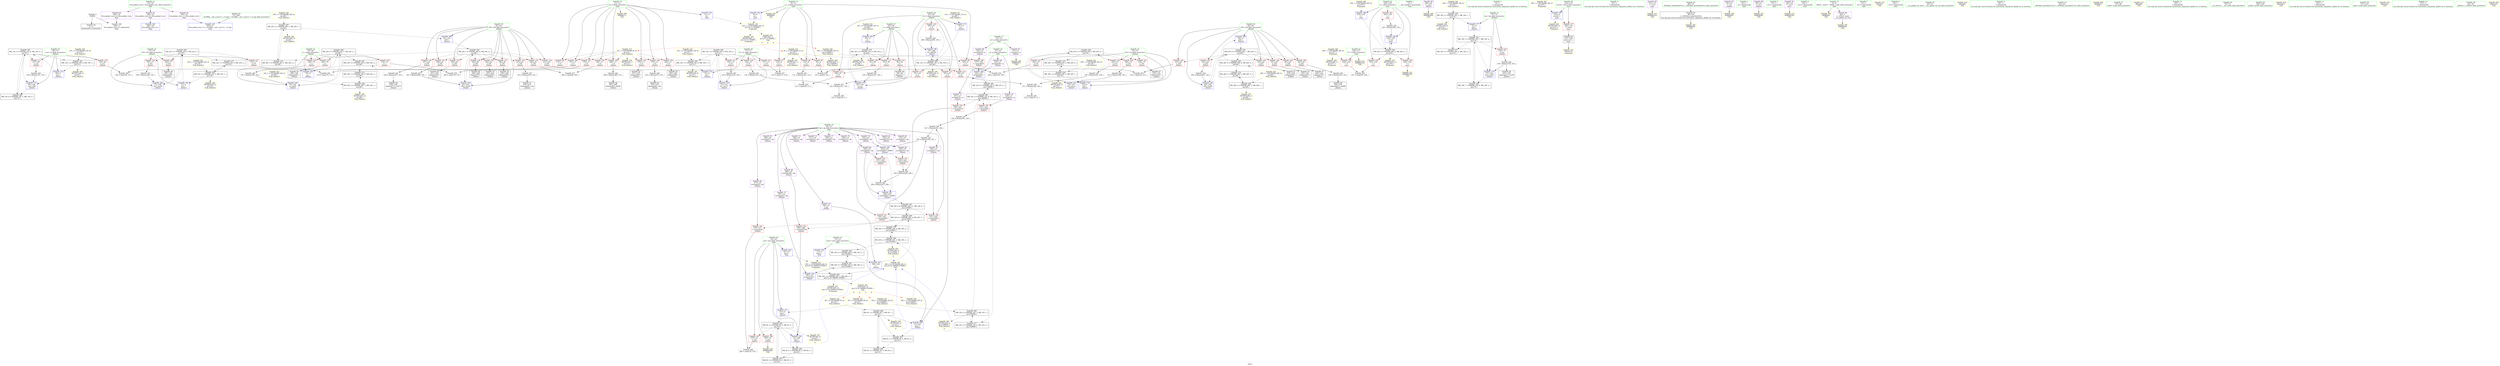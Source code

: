 digraph "SVFG" {
	label="SVFG";

	Node0x559b17c07df0 [shape=record,color=grey,label="{NodeID: 0\nNullPtr}"];
	Node0x559b17c07df0 -> Node0x559b17c29630[style=solid];
	Node0x559b17c07df0 -> Node0x559b17c31d40[style=solid];
	Node0x559b17c55ab0 [shape=record,color=yellow,style=double,label="{NodeID: 346\nRETMU(26V_2)\npts\{82 \}\nFun[_Z4doitv]}"];
	Node0x559b17c43a10 [shape=record,color=black,label="{NodeID: 263\nMR_32V_4 = PHI(MR_32V_6, MR_32V_2, )\npts\{180000 \}\n}"];
	Node0x559b17c43a10 -> Node0x559b17c30d80[style=dashed];
	Node0x559b17c43a10 -> Node0x559b17c30ff0[style=dashed];
	Node0x559b17c43a10 -> Node0x559b17c32730[style=dashed];
	Node0x559b17c43a10 -> Node0x559b17c48010[style=dashed];
	Node0x559b17c43a10 -> Node0x559b17c50b70[style=dashed];
	Node0x559b17c32730 [shape=record,color=blue,label="{NodeID: 180\n162\<--157\narrayidx28\<--\n_Z4doitv\n}"];
	Node0x559b17c32730 -> Node0x559b17c50b70[style=dashed];
	Node0x559b17c29aa0 [shape=record,color=red,label="{NodeID: 97\n118\<--8\n\<--n\n_Z4doitv\n}"];
	Node0x559b17c29aa0 -> Node0x559b17c2e950[style=solid];
	Node0x559b17c05570 [shape=record,color=green,label="{NodeID: 14\n8\<--10\nn\<--n_field_insensitive\nGlob }"];
	Node0x559b17c05570 -> Node0x559b17c2d0b0[style=solid];
	Node0x559b17c05570 -> Node0x559b17c299d0[style=solid];
	Node0x559b17c05570 -> Node0x559b17c29aa0[style=solid];
	Node0x559b17c05570 -> Node0x559b17c29b70[style=solid];
	Node0x559b17c05570 -> Node0x559b17c31740[style=solid];
	Node0x559b17c05570 -> Node0x559b17c2dc10[style=solid];
	Node0x559b17c48010 [shape=record,color=black,label="{NodeID: 277\nMR_32V_3 = PHI(MR_32V_4, MR_32V_2, )\npts\{180000 \}\n}"];
	Node0x559b17c48010 -> Node0x559b17c4f270[style=dashed];
	Node0x559b17c2d320 [shape=record,color=blue,label="{NodeID: 194\n22\<--289\nans\<--\n_Z4doitv\n}"];
	Node0x559b17c2d320 -> Node0x559b17c45310[style=dashed];
	Node0x559b17c2a600 [shape=record,color=red,label="{NodeID: 111\n101\<--65\n\<--i\n_Z4doitv\n}"];
	Node0x559b17c2a600 -> Node0x559b17c37450[style=solid];
	Node0x559b17c28870 [shape=record,color=green,label="{NodeID: 28\n67\<--68\nS\<--S_field_insensitive\n_Z4doitv\n}"];
	Node0x559b17c28870 -> Node0x559b17c2a6d0[style=solid];
	Node0x559b17c28870 -> Node0x559b17c2a7a0[style=solid];
	Node0x559b17c28870 -> Node0x559b17c2a870[style=solid];
	Node0x559b17c28870 -> Node0x559b17c2a940[style=solid];
	Node0x559b17c28870 -> Node0x559b17c2f1e0[style=solid];
	Node0x559b17c28870 -> Node0x559b17c320b0[style=solid];
	Node0x559b17c28870 -> Node0x559b17c2d4c0[style=solid];
	Node0x559b17c4ca70 [shape=record,color=black,label="{NodeID: 291\nMR_14V_2 = PHI(MR_14V_4, MR_14V_1, )\npts\{70 \}\n}"];
	Node0x559b17c4ca70 -> Node0x559b17c32180[style=dashed];
	Node0x559b17c4ca70 -> Node0x559b17c55570[style=dashed];
	Node0x559b17c2de80 [shape=record,color=yellow,style=double,label="{NodeID: 208\nAPARM(97)\nCS[]}"];
	Node0x559b17c2f930 [shape=record,color=red,label="{NodeID: 125\n154\<--75\n\<--i16\n_Z4doitv\n}"];
	Node0x559b17c2f930 -> Node0x559b17c29900[style=solid];
	Node0x559b17c29460 [shape=record,color=green,label="{NodeID: 42\n318\<--319\ni\<--i_field_insensitive\nmain\n}"];
	Node0x559b17c29460 -> Node0x559b17c314d0[style=solid];
	Node0x559b17c29460 -> Node0x559b17c315a0[style=solid];
	Node0x559b17c29460 -> Node0x559b17c31670[style=solid];
	Node0x559b17c29460 -> Node0x559b17c2d660[style=solid];
	Node0x559b17c29460 -> Node0x559b17c2d730[style=solid];
	Node0x559b17c51070 [shape=record,color=black,label="{NodeID: 305\nMR_14V_4 = PHI(MR_14V_6, MR_14V_3, )\npts\{70 \}\n}"];
	Node0x559b17c51070 -> Node0x559b17c2f2b0[style=dashed];
	Node0x559b17c51070 -> Node0x559b17c2f380[style=dashed];
	Node0x559b17c51070 -> Node0x559b17c32320[style=dashed];
	Node0x559b17c51070 -> Node0x559b17c4ac70[style=dashed];
	Node0x559b17c51070 -> Node0x559b17c4ca70[style=dashed];
	Node0x559b17c357d0 [shape=record,color=grey,label="{NodeID: 222\n267 = Binary(266, 103, )\n}"];
	Node0x559b17c357d0 -> Node0x559b17c2d250[style=solid];
	Node0x559b17c30490 [shape=record,color=red,label="{NodeID: 139\n245\<--81\n\<--i50\n_Z4doitv\n}"];
	Node0x559b17c30490 -> Node0x559b17c2b210[style=solid];
	Node0x559b17c2b070 [shape=record,color=black,label="{NodeID: 56\n239\<--238\nidxprom71\<--sub70\n_Z4doitv\n}"];
	Node0x559b17c52ff0 [shape=record,color=yellow,style=double,label="{NodeID: 319\n16V_1 = ENCHI(MR_16V_0)\npts\{72 \}\nFun[_Z4doitv]}"];
	Node0x559b17c52ff0 -> Node0x559b17c4cf70[style=dashed];
	Node0x559b17c36cd0 [shape=record,color=grey,label="{NodeID: 236\n258 = Binary(257, 249, )\n}"];
	Node0x559b17c36cd0 -> Node0x559b17c33020[style=solid];
	Node0x559b17c30ff0 [shape=record,color=red,label="{NodeID: 153\n248\<--247\n\<--arrayidx76\n_Z4doitv\n}"];
	Node0x559b17c30ff0 -> Node0x559b17c36250[style=solid];
	Node0x559b17c2bbd0 [shape=record,color=purple,label="{NodeID: 70\n224\<--17\narrayidx63\<--q\n_Z4doitv\n}"];
	Node0x559b17c2bbd0 -> Node0x559b17c30d80[style=solid];
	Node0x559b17c48b90 [shape=record,color=yellow,style=double,label="{NodeID: 333\nRETMU(44V_2)\npts\{14 24 180000 210000 \}\nFun[main]}"];
	Node0x559b17c2e7d0 [shape=record,color=grey,label="{NodeID: 250\n327 = cmp(325, 326, )\n}"];
	Node0x559b17c31c40 [shape=record,color=blue,label="{NodeID: 167\n345\<--37\nllvm.global_ctors_1\<--_GLOBAL__sub_I_xyz111_1_0.cpp\nGlob }"];
	Node0x559b17c2c730 [shape=record,color=purple,label="{NodeID: 84\n277\<--19\narrayidx93\<--dp\n_Z4doitv\n}"];
	Node0x559b17c2c730 -> Node0x559b17c31190[style=solid];
	Node0x559b17c077e0 [shape=record,color=green,label="{NodeID: 1\n7\<--1\n__dso_handle\<--dummyObj\nGlob }"];
	Node0x559b17c55b90 [shape=record,color=yellow,style=double,label="{NodeID: 347\nRETMU(28V_2)\npts\{84 \}\nFun[_Z4doitv]}"];
	Node0x559b17c43f10 [shape=record,color=black,label="{NodeID: 264\nMR_26V_5 = PHI(MR_26V_6, MR_26V_4, )\npts\{82 \}\n}"];
	Node0x559b17c43f10 -> Node0x559b17c2ffb0[style=dashed];
	Node0x559b17c43f10 -> Node0x559b17c30080[style=dashed];
	Node0x559b17c43f10 -> Node0x559b17c30150[style=dashed];
	Node0x559b17c43f10 -> Node0x559b17c30220[style=dashed];
	Node0x559b17c43f10 -> Node0x559b17c302f0[style=dashed];
	Node0x559b17c43f10 -> Node0x559b17c303c0[style=dashed];
	Node0x559b17c43f10 -> Node0x559b17c30490[style=dashed];
	Node0x559b17c43f10 -> Node0x559b17c30560[style=dashed];
	Node0x559b17c43f10 -> Node0x559b17c30630[style=dashed];
	Node0x559b17c43f10 -> Node0x559b17c2d250[style=dashed];
	Node0x559b17c43f10 -> Node0x559b17c47610[style=dashed];
	Node0x559b17c32800 [shape=record,color=blue,label="{NodeID: 181\n75\<--167\ni16\<--inc31\n_Z4doitv\n}"];
	Node0x559b17c32800 -> Node0x559b17c43510[style=dashed];
	Node0x559b17c29b70 [shape=record,color=red,label="{NodeID: 98\n145\<--8\n\<--n\n_Z4doitv\n}"];
	Node0x559b17c29b70 -> Node0x559b17c2edd0[style=solid];
	Node0x559b17c05640 [shape=record,color=green,label="{NodeID: 15\n11\<--12\nk\<--k_field_insensitive\nGlob }"];
	Node0x559b17c05640 -> Node0x559b17c29c40[style=solid];
	Node0x559b17c05640 -> Node0x559b17c29d10[style=solid];
	Node0x559b17c05640 -> Node0x559b17c29de0[style=solid];
	Node0x559b17c05640 -> Node0x559b17c29eb0[style=solid];
	Node0x559b17c05640 -> Node0x559b17c29f80[style=solid];
	Node0x559b17c05640 -> Node0x559b17c2a050[style=solid];
	Node0x559b17c05640 -> Node0x559b17c2a120[style=solid];
	Node0x559b17c05640 -> Node0x559b17c2a1f0[style=solid];
	Node0x559b17c05640 -> Node0x559b17c31840[style=solid];
	Node0x559b17c05640 -> Node0x559b17c2dce0[style=solid];
	Node0x559b17c48d20 [shape=record,color=black,label="{NodeID: 278\nMR_34V_3 = PHI(MR_34V_8, MR_34V_2, )\npts\{210000 \}\n}"];
	Node0x559b17c48d20 -> Node0x559b17c4f770[style=dashed];
	Node0x559b17c2d3f0 [shape=record,color=blue,label="{NodeID: 195\n13\<--291\nansx\<--\n_Z4doitv\n}"];
	Node0x559b17c2d3f0 -> Node0x559b17c44e10[style=dashed];
	Node0x559b17c2a6d0 [shape=record,color=red,label="{NodeID: 112\n109\<--67\n\<--S\n_Z4doitv\n}"];
	Node0x559b17c2a6d0 -> Node0x559b17c2ead0[style=solid];
	Node0x559b17c28940 [shape=record,color=green,label="{NodeID: 29\n69\<--70\ncnt\<--cnt_field_insensitive\n_Z4doitv\n}"];
	Node0x559b17c28940 -> Node0x559b17c2f2b0[style=solid];
	Node0x559b17c28940 -> Node0x559b17c2f380[style=solid];
	Node0x559b17c28940 -> Node0x559b17c32180[style=solid];
	Node0x559b17c28940 -> Node0x559b17c32320[style=solid];
	Node0x559b17c4cf70 [shape=record,color=black,label="{NodeID: 292\nMR_16V_2 = PHI(MR_16V_4, MR_16V_1, )\npts\{72 \}\n}"];
	Node0x559b17c4cf70 -> Node0x559b17c32250[style=dashed];
	Node0x559b17c4cf70 -> Node0x559b17c55650[style=dashed];
	Node0x559b17c2df50 [shape=record,color=yellow,style=double,label="{NodeID: 209\nAPARM(300)\nCS[]}"];
	Node0x559b17c2fa00 [shape=record,color=red,label="{NodeID: 126\n166\<--75\n\<--i16\n_Z4doitv\n}"];
	Node0x559b17c2fa00 -> Node0x559b17c372d0[style=solid];
	Node0x559b17c29530 [shape=record,color=green,label="{NodeID: 43\n37\<--340\n_GLOBAL__sub_I_xyz111_1_0.cpp\<--_GLOBAL__sub_I_xyz111_1_0.cpp_field_insensitive\n}"];
	Node0x559b17c29530 -> Node0x559b17c31c40[style=solid];
	Node0x559b17c51570 [shape=record,color=black,label="{NodeID: 306\nMR_16V_4 = PHI(MR_16V_5, MR_16V_3, )\npts\{72 \}\n}"];
	Node0x559b17c51570 -> Node0x559b17c2f450[style=dashed];
	Node0x559b17c51570 -> Node0x559b17c2f520[style=dashed];
	Node0x559b17c51570 -> Node0x559b17c2f5f0[style=dashed];
	Node0x559b17c51570 -> Node0x559b17c323f0[style=dashed];
	Node0x559b17c51570 -> Node0x559b17c4cf70[style=dashed];
	Node0x559b17c35950 [shape=record,color=grey,label="{NodeID: 223\n235 = Binary(234, 227, )\n}"];
	Node0x559b17c35950 -> Node0x559b17c32f50[style=solid];
	Node0x559b17c30560 [shape=record,color=red,label="{NodeID: 140\n250\<--81\n\<--i50\n_Z4doitv\n}"];
	Node0x559b17c30560 -> Node0x559b17c2b2e0[style=solid];
	Node0x559b17c2b140 [shape=record,color=black,label="{NodeID: 57\n242\<--241\nidxprom73\<--\n_Z4doitv\n}"];
	Node0x559b17c530d0 [shape=record,color=yellow,style=double,label="{NodeID: 320\n18V_1 = ENCHI(MR_18V_0)\npts\{74 \}\nFun[_Z4doitv]}"];
	Node0x559b17c530d0 -> Node0x559b17c4d470[style=dashed];
	Node0x559b17c36e50 [shape=record,color=grey,label="{NodeID: 237\n226 = Binary(201, 225, )\n}"];
	Node0x559b17c36e50 -> Node0x559b17c36fd0[style=solid];
	Node0x559b17c310c0 [shape=record,color=red,label="{NodeID: 154\n257\<--256\n\<--arrayidx82\n_Z4doitv\n}"];
	Node0x559b17c310c0 -> Node0x559b17c36cd0[style=solid];
	Node0x559b17c2bca0 [shape=record,color=purple,label="{NodeID: 71\n247\<--17\narrayidx76\<--q\n_Z4doitv\n}"];
	Node0x559b17c2bca0 -> Node0x559b17c30ff0[style=solid];
	Node0x559b17c55030 [shape=record,color=yellow,style=double,label="{NodeID: 334\nRETMU(2V_1)\npts\{10 \}\nFun[_Z4doitv]}"];
	Node0x559b17c2e950 [shape=record,color=grey,label="{NodeID: 251\n119 = cmp(117, 118, )\n}"];
	Node0x559b17c31d40 [shape=record,color=blue, style = dotted,label="{NodeID: 168\n346\<--3\nllvm.global_ctors_2\<--dummyVal\nGlob }"];
	Node0x559b17c2c800 [shape=record,color=purple,label="{NodeID: 85\n284\<--19\narrayidx97\<--dp\n_Z4doitv\n}"];
	Node0x559b17c05e00 [shape=record,color=green,label="{NodeID: 2\n9\<--1\n\<--dummyObj\nCan only get source location for instruction, argument, global var or function.}"];
	Node0x559b17c55c70 [shape=record,color=yellow,style=double,label="{NodeID: 348\nRETMU(30V_1)\npts\{160000 \}\nFun[_Z4doitv]}"];
	Node0x559b17c44410 [shape=record,color=black,label="{NodeID: 265\nMR_28V_4 = PHI(MR_28V_6, MR_28V_2, )\npts\{84 \}\n}"];
	Node0x559b17c44410 -> Node0x559b17c32e80[style=dashed];
	Node0x559b17c44410 -> Node0x559b17c47b10[style=dashed];
	Node0x559b17c328d0 [shape=record,color=blue,label="{NodeID: 182\n77\<--9\ni33\<--\n_Z4doitv\n}"];
	Node0x559b17c328d0 -> Node0x559b17c49310[style=dashed];
	Node0x559b17c29c40 [shape=record,color=red,label="{NodeID: 99\n137\<--11\n\<--k\n_Z4doitv\n}"];
	Node0x559b17c29c40 -> Node0x559b17c3a0e0[style=solid];
	Node0x559b17c05710 [shape=record,color=green,label="{NodeID: 16\n13\<--14\nansx\<--ansx_field_insensitive\nGlob }"];
	Node0x559b17c05710 -> Node0x559b17c31940[style=solid];
	Node0x559b17c05710 -> Node0x559b17c2d3f0[style=solid];
	Node0x559b17c48e10 [shape=record,color=black,label="{NodeID: 279\nMR_10V_3 = PHI(MR_10V_4, MR_10V_2, )\npts\{66 \}\n}"];
	Node0x559b17c48e10 -> Node0x559b17c2a460[style=dashed];
	Node0x559b17c48e10 -> Node0x559b17c2a530[style=dashed];
	Node0x559b17c48e10 -> Node0x559b17c2a600[style=dashed];
	Node0x559b17c48e10 -> Node0x559b17c31f10[style=dashed];
	Node0x559b17c48e10 -> Node0x559b17c553b0[style=dashed];
	Node0x559b17c2d4c0 [shape=record,color=blue,label="{NodeID: 196\n67\<--296\nS\<--add103\n_Z4doitv\n}"];
	Node0x559b17c2d4c0 -> Node0x559b17c4c570[style=dashed];
	Node0x559b17c2a7a0 [shape=record,color=red,label="{NodeID: 113\n121\<--67\n\<--S\n_Z4doitv\n}"];
	Node0x559b17c2a7a0 -> Node0x559b17c35f50[style=solid];
	Node0x559b17c28a10 [shape=record,color=green,label="{NodeID: 30\n71\<--72\ni5\<--i5_field_insensitive\n_Z4doitv\n}"];
	Node0x559b17c28a10 -> Node0x559b17c2f450[style=solid];
	Node0x559b17c28a10 -> Node0x559b17c2f520[style=solid];
	Node0x559b17c28a10 -> Node0x559b17c2f5f0[style=solid];
	Node0x559b17c28a10 -> Node0x559b17c32250[style=solid];
	Node0x559b17c28a10 -> Node0x559b17c323f0[style=solid];
	Node0x559b17c4d470 [shape=record,color=black,label="{NodeID: 293\nMR_18V_2 = PHI(MR_18V_3, MR_18V_1, )\npts\{74 \}\n}"];
	Node0x559b17c4d470 -> Node0x559b17c324c0[style=dashed];
	Node0x559b17c4d470 -> Node0x559b17c46210[style=dashed];
	Node0x559b17c4d470 -> Node0x559b17c55730[style=dashed];
	Node0x559b17c2e020 [shape=record,color=yellow,style=double,label="{NodeID: 210\nAPARM(299)\nCS[]}"];
	Node0x559b17c2fad0 [shape=record,color=red,label="{NodeID: 127\n172\<--77\n\<--i33\n_Z4doitv\n}"];
	Node0x559b17c2fad0 -> Node0x559b17c2e650[style=solid];
	Node0x559b17c29630 [shape=record,color=black,label="{NodeID: 44\n2\<--3\ndummyVal\<--dummyVal\n}"];
	Node0x559b17c51a70 [shape=record,color=yellow,style=double,label="{NodeID: 307\n36V_1 = ENCHI(MR_36V_0)\npts\{315 \}\nFun[main]}"];
	Node0x559b17c51a70 -> Node0x559b17c2d590[style=dashed];
	Node0x559b17c35ad0 [shape=record,color=grey,label="{NodeID: 224\n238 = Binary(237, 103, )\n}"];
	Node0x559b17c35ad0 -> Node0x559b17c2b070[style=solid];
	Node0x559b17c30630 [shape=record,color=red,label="{NodeID: 141\n266\<--81\n\<--i50\n_Z4doitv\n}"];
	Node0x559b17c30630 -> Node0x559b17c357d0[style=solid];
	Node0x559b17c2b210 [shape=record,color=black,label="{NodeID: 58\n246\<--245\nidxprom75\<--\n_Z4doitv\n}"];
	Node0x559b17c531b0 [shape=record,color=yellow,style=double,label="{NodeID: 321\n20V_1 = ENCHI(MR_20V_0)\npts\{76 \}\nFun[_Z4doitv]}"];
	Node0x559b17c531b0 -> Node0x559b17c4d970[style=dashed];
	Node0x559b17c36fd0 [shape=record,color=grey,label="{NodeID: 238\n227 = Binary(221, 226, )\n}"];
	Node0x559b17c36fd0 -> Node0x559b17c35950[style=solid];
	Node0x559b17c31190 [shape=record,color=red,label="{NodeID: 155\n278\<--277\n\<--arrayidx93\n_Z4doitv\n}"];
	Node0x559b17c31190 -> Node0x559b17c2e4d0[style=solid];
	Node0x559b17c2bd70 [shape=record,color=purple,label="{NodeID: 72\n184\<--19\narrayidx41\<--dp\n_Z4doitv\n}"];
	Node0x559b17c55110 [shape=record,color=yellow,style=double,label="{NodeID: 335\nRETMU(4V_1)\npts\{12 \}\nFun[_Z4doitv]}"];
	Node0x559b17c2ead0 [shape=record,color=grey,label="{NodeID: 252\n112 = cmp(109, 111, )\n}"];
	Node0x559b17c31e40 [shape=record,color=blue,label="{NodeID: 169\n65\<--9\ni\<--\n_Z4doitv\n}"];
	Node0x559b17c31e40 -> Node0x559b17c48e10[style=dashed];
	Node0x559b17c2c8d0 [shape=record,color=purple,label="{NodeID: 86\n288\<--19\narrayidx100\<--dp\n_Z4doitv\n}"];
	Node0x559b17c2c8d0 -> Node0x559b17c31260[style=solid];
	Node0x559b17c05e90 [shape=record,color=green,label="{NodeID: 3\n23\<--1\n\<--dummyObj\nCan only get source location for instruction, argument, global var or function.}"];
	Node0x559b17c55d50 [shape=record,color=yellow,style=double,label="{NodeID: 349\nRETMU(32V_2)\npts\{180000 \}\nFun[_Z4doitv]|{<s0>8}}"];
	Node0x559b17c55d50:s0 -> Node0x559b17c561e0[style=dashed,color=blue];
	Node0x559b17c44910 [shape=record,color=black,label="{NodeID: 266\nMR_34V_8 = PHI(MR_34V_9, MR_34V_7, )\npts\{210000 \}\n}"];
	Node0x559b17c44910 -> Node0x559b17c31190[style=dashed];
	Node0x559b17c44910 -> Node0x559b17c31260[style=dashed];
	Node0x559b17c44910 -> Node0x559b17c48d20[style=dashed];
	Node0x559b17c44910 -> Node0x559b17c50170[style=dashed];
	Node0x559b17c329a0 [shape=record,color=blue,label="{NodeID: 183\n79\<--9\nj\<--\n_Z4doitv\n}"];
	Node0x559b17c329a0 -> Node0x559b17c4b170[style=dashed];
	Node0x559b17c29d10 [shape=record,color=red,label="{NodeID: 100\n173\<--11\n\<--k\n_Z4doitv\n}"];
	Node0x559b17c29d10 -> Node0x559b17c2e650[style=solid];
	Node0x559b17c06be0 [shape=record,color=green,label="{NodeID: 17\n15\<--16\np\<--p_field_insensitive\nGlob }"];
	Node0x559b17c06be0 -> Node0x559b17c2b960[style=solid];
	Node0x559b17c06be0 -> Node0x559b17c2ba30[style=solid];
	Node0x559b17c49310 [shape=record,color=black,label="{NodeID: 280\nMR_22V_5 = PHI(MR_22V_6, MR_22V_4, )\npts\{78 \}\n}"];
	Node0x559b17c49310 -> Node0x559b17c2fad0[style=dashed];
	Node0x559b17c49310 -> Node0x559b17c2fba0[style=dashed];
	Node0x559b17c49310 -> Node0x559b17c2fc70[style=dashed];
	Node0x559b17c49310 -> Node0x559b17c32c10[style=dashed];
	Node0x559b17c49310 -> Node0x559b17c46c10[style=dashed];
	Node0x559b17c2d590 [shape=record,color=blue,label="{NodeID: 197\n314\<--9\nretval\<--\nmain\n}"];
	Node0x559b17c2d590 -> Node0x559b17c31330[style=dashed];
	Node0x559b17c2d590 -> Node0x559b17c487b0[style=dashed];
	Node0x559b17c2a870 [shape=record,color=red,label="{NodeID: 114\n148\<--67\n\<--S\n_Z4doitv\n}"];
	Node0x559b17c2a870 -> Node0x559b17c363d0[style=solid];
	Node0x559b17c28ae0 [shape=record,color=green,label="{NodeID: 31\n73\<--74\nlen\<--len_field_insensitive\n_Z4doitv\n}"];
	Node0x559b17c28ae0 -> Node0x559b17c2f6c0[style=solid];
	Node0x559b17c28ae0 -> Node0x559b17c324c0[style=solid];
	Node0x559b17c28ae0 -> Node0x559b17c32660[style=solid];
	Node0x559b17c4d970 [shape=record,color=black,label="{NodeID: 294\nMR_20V_2 = PHI(MR_20V_3, MR_20V_1, )\npts\{76 \}\n}"];
	Node0x559b17c4d970 -> Node0x559b17c32590[style=dashed];
	Node0x559b17c4d970 -> Node0x559b17c46710[style=dashed];
	Node0x559b17c4d970 -> Node0x559b17c55810[style=dashed];
	Node0x559b17c2e0f0 [shape=record,color=yellow,style=double,label="{NodeID: 211\nAPARM(321)\nCS[]}"];
	Node0x559b17c2fba0 [shape=record,color=red,label="{NodeID: 128\n182\<--77\n\<--i33\n_Z4doitv\n}"];
	Node0x559b17c2fba0 -> Node0x559b17c2aac0[style=solid];
	Node0x559b17c29730 [shape=record,color=black,label="{NodeID: 45\n48\<--49\n\<--_ZNSt8ios_base4InitD1Ev\nCan only get source location for instruction, argument, global var or function.}"];
	Node0x559b17c29730 -> Node0x559b17c2d8d0[style=solid];
	Node0x559b17c52590 [shape=record,color=yellow,style=double,label="{NodeID: 308\n38V_1 = ENCHI(MR_38V_0)\npts\{317 \}\nFun[main]}"];
	Node0x559b17c52590 -> Node0x559b17c31400[style=dashed];
	Node0x559b17c52590 -> Node0x559b17c488c0[style=dashed];
	Node0x559b17c35c50 [shape=record,color=grey,label="{NodeID: 225\n335 = Binary(334, 103, )\n}"];
	Node0x559b17c35c50 -> Node0x559b17c2d730[style=solid];
	Node0x559b17c30700 [shape=record,color=red,label="{NodeID: 142\n210\<--83\n\<--j54\n_Z4doitv\n}"];
	Node0x559b17c30700 -> Node0x559b17c2ec50[style=solid];
	Node0x559b17c2b2e0 [shape=record,color=black,label="{NodeID: 59\n251\<--250\nidxprom78\<--\n_Z4doitv\n}"];
	Node0x559b17c53290 [shape=record,color=yellow,style=double,label="{NodeID: 322\n22V_1 = ENCHI(MR_22V_0)\npts\{78 \}\nFun[_Z4doitv]}"];
	Node0x559b17c53290 -> Node0x559b17c4de70[style=dashed];
	Node0x559b17c37150 [shape=record,color=grey,label="{NodeID: 239\n254 = Binary(253, 103, )\n}"];
	Node0x559b17c37150 -> Node0x559b17c2b3b0[style=solid];
	Node0x559b17c31260 [shape=record,color=red,label="{NodeID: 156\n289\<--288\n\<--arrayidx100\n_Z4doitv\n}"];
	Node0x559b17c31260 -> Node0x559b17c2d320[style=solid];
	Node0x559b17c2be40 [shape=record,color=purple,label="{NodeID: 73\n187\<--19\narrayidx43\<--dp\n_Z4doitv\n}"];
	Node0x559b17c2be40 -> Node0x559b17c32a70[style=solid];
	Node0x559b17c551f0 [shape=record,color=yellow,style=double,label="{NodeID: 336\nRETMU(6V_2)\npts\{14 \}\nFun[_Z4doitv]|{<s0>8}}"];
	Node0x559b17c551f0:s0 -> Node0x559b17c561e0[style=dashed,color=blue];
	Node0x559b17c2ec50 [shape=record,color=grey,label="{NodeID: 253\n212 = cmp(210, 211, )\n}"];
	Node0x559b17c31f10 [shape=record,color=blue,label="{NodeID: 170\n65\<--102\ni\<--inc\n_Z4doitv\n}"];
	Node0x559b17c31f10 -> Node0x559b17c48e10[style=dashed];
	Node0x559b17c2c9a0 [shape=record,color=purple,label="{NodeID: 87\n85\<--25\n\<--.str\n_Z4doitv\n}"];
	Node0x559b17c2c9a0 -> Node0x559b17c2db40[style=solid];
	Node0x559b17c053f0 [shape=record,color=green,label="{NodeID: 4\n25\<--1\n.str\<--dummyObj\nGlob }"];
	Node0x559b17c55e30 [shape=record,color=yellow,style=double,label="{NodeID: 350\nRETMU(34V_2)\npts\{210000 \}\nFun[_Z4doitv]|{<s0>8}}"];
	Node0x559b17c55e30:s0 -> Node0x559b17c561e0[style=dashed,color=blue];
	Node0x559b17c44e10 [shape=record,color=black,label="{NodeID: 267\nMR_6V_5 = PHI(MR_6V_4, MR_6V_2, )\npts\{14 \}\n}"];
	Node0x559b17c44e10 -> Node0x559b17c45810[style=dashed];
	Node0x559b17c32a70 [shape=record,color=blue,label="{NodeID: 184\n187\<--23\narrayidx43\<--\n_Z4doitv\n}"];
	Node0x559b17c32a70 -> Node0x559b17c4b670[style=dashed];
	Node0x559b17c29de0 [shape=record,color=red,label="{NodeID: 101\n179\<--11\n\<--k\n_Z4doitv\n}"];
	Node0x559b17c29de0 -> Node0x559b17c39f60[style=solid];
	Node0x559b17c06cb0 [shape=record,color=green,label="{NodeID: 18\n17\<--18\nq\<--q_field_insensitive\nGlob }"];
	Node0x559b17c06cb0 -> Node0x559b17c2bb00[style=solid];
	Node0x559b17c06cb0 -> Node0x559b17c2bbd0[style=solid];
	Node0x559b17c06cb0 -> Node0x559b17c2bca0[style=solid];
	Node0x559b17c49810 [shape=record,color=black,label="{NodeID: 281\nMR_24V_4 = PHI(MR_24V_6, MR_24V_2, )\npts\{80 \}\n}"];
	Node0x559b17c49810 -> Node0x559b17c329a0[style=dashed];
	Node0x559b17c49810 -> Node0x559b17c47110[style=dashed];
	Node0x559b17c2d660 [shape=record,color=blue,label="{NodeID: 198\n318\<--103\ni\<--\nmain\n}"];
	Node0x559b17c2d660 -> Node0x559b17c4a770[style=dashed];
	Node0x559b17c2a940 [shape=record,color=red,label="{NodeID: 115\n291\<--67\n\<--S\n_Z4doitv\n}"];
	Node0x559b17c2a940 -> Node0x559b17c2d3f0[style=solid];
	Node0x559b17c28bb0 [shape=record,color=green,label="{NodeID: 32\n75\<--76\ni16\<--i16_field_insensitive\n_Z4doitv\n}"];
	Node0x559b17c28bb0 -> Node0x559b17c2f790[style=solid];
	Node0x559b17c28bb0 -> Node0x559b17c2f860[style=solid];
	Node0x559b17c28bb0 -> Node0x559b17c2f930[style=solid];
	Node0x559b17c28bb0 -> Node0x559b17c2fa00[style=solid];
	Node0x559b17c28bb0 -> Node0x559b17c32590[style=solid];
	Node0x559b17c28bb0 -> Node0x559b17c32800[style=solid];
	Node0x559b17c4de70 [shape=record,color=black,label="{NodeID: 295\nMR_22V_2 = PHI(MR_22V_3, MR_22V_1, )\npts\{78 \}\n}"];
	Node0x559b17c4de70 -> Node0x559b17c328d0[style=dashed];
	Node0x559b17c4de70 -> Node0x559b17c46c10[style=dashed];
	Node0x559b17c4de70 -> Node0x559b17c558f0[style=dashed];
	Node0x559b17c35140 [shape=record,color=yellow,style=double,label="{NodeID: 212\nAPARM(316)\nCS[]}"];
	Node0x559b17c2fc70 [shape=record,color=red,label="{NodeID: 129\n195\<--77\n\<--i33\n_Z4doitv\n}"];
	Node0x559b17c2fc70 -> Node0x559b17c2e350[style=solid];
	Node0x559b17c29830 [shape=record,color=black,label="{NodeID: 46\n96\<--95\nidxprom\<--\n_Z4doitv\n}"];
	Node0x559b17c52670 [shape=record,color=yellow,style=double,label="{NodeID: 309\n40V_1 = ENCHI(MR_40V_0)\npts\{319 \}\nFun[main]}"];
	Node0x559b17c52670 -> Node0x559b17c2d660[style=dashed];
	Node0x559b17c35dd0 [shape=record,color=grey,label="{NodeID: 226\n274 = Binary(273, 275, )\n}"];
	Node0x559b17c35dd0 -> Node0x559b17c2b550[style=solid];
	Node0x559b17c307d0 [shape=record,color=red,label="{NodeID: 143\n218\<--83\n\<--j54\n_Z4doitv\n}"];
	Node0x559b17c307d0 -> Node0x559b17c2ad30[style=solid];
	Node0x559b17c2b3b0 [shape=record,color=black,label="{NodeID: 60\n255\<--254\nidxprom81\<--add80\n_Z4doitv\n}"];
	Node0x559b17c53370 [shape=record,color=yellow,style=double,label="{NodeID: 323\n24V_1 = ENCHI(MR_24V_0)\npts\{80 \}\nFun[_Z4doitv]}"];
	Node0x559b17c53370 -> Node0x559b17c4e370[style=dashed];
	Node0x559b17c372d0 [shape=record,color=grey,label="{NodeID: 240\n167 = Binary(166, 103, )\n}"];
	Node0x559b17c372d0 -> Node0x559b17c32800[style=solid];
	Node0x559b17c31330 [shape=record,color=red,label="{NodeID: 157\n338\<--314\n\<--retval\nmain\n}"];
	Node0x559b17c31330 -> Node0x559b17c2b7c0[style=solid];
	Node0x559b17c2bf10 [shape=record,color=purple,label="{NodeID: 74\n199\<--19\n\<--dp\n_Z4doitv\n}"];
	Node0x559b17c2bf10 -> Node0x559b17c32ce0[style=solid];
	Node0x559b17c552d0 [shape=record,color=yellow,style=double,label="{NodeID: 337\nRETMU(8V_3)\npts\{24 \}\nFun[_Z4doitv]|{<s0>8}}"];
	Node0x559b17c552d0:s0 -> Node0x559b17c561e0[style=dashed,color=blue];
	Node0x559b17c2edd0 [shape=record,color=grey,label="{NodeID: 254\n146 = cmp(144, 145, )\n}"];
	Node0x559b17c31fe0 [shape=record,color=blue,label="{NodeID: 171\n22\<--23\nans\<--\n_Z4doitv\n}"];
	Node0x559b17c31fe0 -> Node0x559b17c4c070[style=dashed];
	Node0x559b17c2ca70 [shape=record,color=purple,label="{NodeID: 88\n98\<--27\n\<--.str.1\n_Z4doitv\n}"];
	Node0x559b17c2ca70 -> Node0x559b17c2ddb0[style=solid];
	Node0x559b17c05480 [shape=record,color=green,label="{NodeID: 5\n27\<--1\n.str.1\<--dummyObj\nGlob }"];
	Node0x559b17c55f10 [shape=record,color=yellow,style=double,label="{NodeID: 351\nCSMU(42V_1)\npts\{10 12 160000 \}\nCS[]|{<s0>8|<s1>8|<s2>8}}"];
	Node0x559b17c55f10:s0 -> Node0x559b17c529a0[style=dashed,color=red];
	Node0x559b17c55f10:s1 -> Node0x559b17c52ab0[style=dashed,color=red];
	Node0x559b17c55f10:s2 -> Node0x559b17c48510[style=dashed,color=red];
	Node0x559b17c45310 [shape=record,color=black,label="{NodeID: 268\nMR_8V_6 = PHI(MR_8V_5, MR_8V_3, )\npts\{24 \}\n}"];
	Node0x559b17c45310 -> Node0x559b17c45d10[style=dashed];
	Node0x559b17c32b40 [shape=record,color=blue,label="{NodeID: 185\n79\<--191\nj\<--inc45\n_Z4doitv\n}"];
	Node0x559b17c32b40 -> Node0x559b17c4b170[style=dashed];
	Node0x559b17c29eb0 [shape=record,color=red,label="{NodeID: 102\n205\<--11\n\<--k\n_Z4doitv\n}"];
	Node0x559b17c29eb0 -> Node0x559b17c39c60[style=solid];
	Node0x559b17c06d80 [shape=record,color=green,label="{NodeID: 19\n19\<--21\ndp\<--dp_field_insensitive\nGlob }"];
	Node0x559b17c06d80 -> Node0x559b17c2bd70[style=solid];
	Node0x559b17c06d80 -> Node0x559b17c2be40[style=solid];
	Node0x559b17c06d80 -> Node0x559b17c2bf10[style=solid];
	Node0x559b17c06d80 -> Node0x559b17c2bfe0[style=solid];
	Node0x559b17c06d80 -> Node0x559b17c2c0b0[style=solid];
	Node0x559b17c06d80 -> Node0x559b17c2c180[style=solid];
	Node0x559b17c06d80 -> Node0x559b17c2c250[style=solid];
	Node0x559b17c06d80 -> Node0x559b17c2c320[style=solid];
	Node0x559b17c06d80 -> Node0x559b17c2c3f0[style=solid];
	Node0x559b17c06d80 -> Node0x559b17c2c4c0[style=solid];
	Node0x559b17c06d80 -> Node0x559b17c2c590[style=solid];
	Node0x559b17c06d80 -> Node0x559b17c2c660[style=solid];
	Node0x559b17c06d80 -> Node0x559b17c2c730[style=solid];
	Node0x559b17c06d80 -> Node0x559b17c2c800[style=solid];
	Node0x559b17c06d80 -> Node0x559b17c2c8d0[style=solid];
	Node0x559b17c49d10 [shape=record,color=black,label="{NodeID: 282\nMR_34V_4 = PHI(MR_34V_5, MR_34V_2, )\npts\{210000 \}\n}"];
	Node0x559b17c49d10 -> Node0x559b17c32ce0[style=dashed];
	Node0x559b17c49d10 -> Node0x559b17c4b670[style=dashed];
	Node0x559b17c2d730 [shape=record,color=blue,label="{NodeID: 199\n318\<--335\ni\<--inc\nmain\n}"];
	Node0x559b17c2d730 -> Node0x559b17c4a770[style=dashed];
	Node0x559b17c2f1e0 [shape=record,color=red,label="{NodeID: 116\n295\<--67\n\<--S\n_Z4doitv\n}"];
	Node0x559b17c2f1e0 -> Node0x559b17c360d0[style=solid];
	Node0x559b17c28c80 [shape=record,color=green,label="{NodeID: 33\n77\<--78\ni33\<--i33_field_insensitive\n_Z4doitv\n}"];
	Node0x559b17c28c80 -> Node0x559b17c2fad0[style=solid];
	Node0x559b17c28c80 -> Node0x559b17c2fba0[style=solid];
	Node0x559b17c28c80 -> Node0x559b17c2fc70[style=solid];
	Node0x559b17c28c80 -> Node0x559b17c328d0[style=solid];
	Node0x559b17c28c80 -> Node0x559b17c32c10[style=solid];
	Node0x559b17c4e370 [shape=record,color=black,label="{NodeID: 296\nMR_24V_2 = PHI(MR_24V_3, MR_24V_1, )\npts\{80 \}\n}"];
	Node0x559b17c4e370 -> Node0x559b17c47110[style=dashed];
	Node0x559b17c4e370 -> Node0x559b17c49810[style=dashed];
	Node0x559b17c4e370 -> Node0x559b17c559d0[style=dashed];
	Node0x559b17c35210 [shape=record,color=yellow,style=double,label="{NodeID: 213\nAPARM(330)\nCS[]}"];
	Node0x559b17c2fd40 [shape=record,color=red,label="{NodeID: 130\n178\<--79\n\<--j\n_Z4doitv\n}"];
	Node0x559b17c2fd40 -> Node0x559b17c39f60[style=solid];
	Node0x559b17c29900 [shape=record,color=black,label="{NodeID: 47\n155\<--154\nidxprom24\<--\n_Z4doitv\n}"];
	Node0x559b17c52750 [shape=record,color=yellow,style=double,label="{NodeID: 310\n42V_1 = ENCHI(MR_42V_0)\npts\{10 12 160000 \}\nFun[main]}"];
	Node0x559b17c52750 -> Node0x559b17c48a80[style=dashed];
	Node0x559b17c52750 -> Node0x559b17c55f10[style=dashed];
	Node0x559b17c35f50 [shape=record,color=grey,label="{NodeID: 227\n124 = Binary(121, 123, )\n}"];
	Node0x559b17c35f50 -> Node0x559b17c39de0[style=solid];
	Node0x559b17c308a0 [shape=record,color=red,label="{NodeID: 144\n231\<--83\n\<--j54\n_Z4doitv\n}"];
	Node0x559b17c308a0 -> Node0x559b17c2afa0[style=solid];
	Node0x559b17c2b480 [shape=record,color=black,label="{NodeID: 61\n271\<--270\nidxprom90\<--\n_Z4doitv\n}"];
	Node0x559b17c53450 [shape=record,color=yellow,style=double,label="{NodeID: 324\n26V_1 = ENCHI(MR_26V_0)\npts\{82 \}\nFun[_Z4doitv]}"];
	Node0x559b17c53450 -> Node0x559b17c4e870[style=dashed];
	Node0x559b17c37450 [shape=record,color=grey,label="{NodeID: 241\n102 = Binary(101, 103, )\n}"];
	Node0x559b17c37450 -> Node0x559b17c31f10[style=solid];
	Node0x559b17c31400 [shape=record,color=red,label="{NodeID: 158\n326\<--316\n\<--T\nmain\n}"];
	Node0x559b17c31400 -> Node0x559b17c2e7d0[style=solid];
	Node0x559b17c2bfe0 [shape=record,color=purple,label="{NodeID: 75\n217\<--19\narrayidx59\<--dp\n_Z4doitv\n}"];
	Node0x559b17c553b0 [shape=record,color=yellow,style=double,label="{NodeID: 338\nRETMU(10V_3)\npts\{66 \}\nFun[_Z4doitv]}"];
	Node0x559b17c2ef50 [shape=record,color=grey,label="{NodeID: 255\n93 = cmp(91, 92, )\n}"];
	Node0x559b17c320b0 [shape=record,color=blue,label="{NodeID: 172\n67\<--9\nS\<--\n_Z4doitv\n}"];
	Node0x559b17c320b0 -> Node0x559b17c4c570[style=dashed];
	Node0x559b17c2cb40 [shape=record,color=purple,label="{NodeID: 89\n300\<--29\n\<--.str.2\n_Z4doitv\n}"];
	Node0x559b17c2cb40 -> Node0x559b17c2df50[style=solid];
	Node0x559b17c07510 [shape=record,color=green,label="{NodeID: 6\n29\<--1\n.str.2\<--dummyObj\nGlob }"];
	Node0x559b17c560a0 [shape=record,color=yellow,style=double,label="{NodeID: 352\nCSMU(44V_2)\npts\{14 24 180000 210000 \}\nCS[]|{<s0>8|<s1>8|<s2>8|<s3>8}}"];
	Node0x559b17c560a0:s0 -> Node0x559b17c52b90[style=dashed,color=red];
	Node0x559b17c560a0:s1 -> Node0x559b17c52c70[style=dashed,color=red];
	Node0x559b17c560a0:s2 -> Node0x559b17c485f0[style=dashed,color=red];
	Node0x559b17c560a0:s3 -> Node0x559b17c486d0[style=dashed,color=red];
	Node0x559b17c45810 [shape=record,color=black,label="{NodeID: 269\nMR_6V_3 = PHI(MR_6V_5, MR_6V_2, )\npts\{14 \}\n}"];
	Node0x559b17c45810 -> Node0x559b17c4bb70[style=dashed];
	Node0x559b17c32c10 [shape=record,color=blue,label="{NodeID: 186\n77\<--196\ni33\<--inc48\n_Z4doitv\n}"];
	Node0x559b17c32c10 -> Node0x559b17c49310[style=dashed];
	Node0x559b17c29f80 [shape=record,color=red,label="{NodeID: 103\n270\<--11\n\<--k\n_Z4doitv\n}"];
	Node0x559b17c29f80 -> Node0x559b17c2b480[style=solid];
	Node0x559b17c06e50 [shape=record,color=green,label="{NodeID: 20\n22\<--24\nans\<--ans_field_insensitive\nGlob }"];
	Node0x559b17c06e50 -> Node0x559b17c2a2c0[style=solid];
	Node0x559b17c06e50 -> Node0x559b17c2a390[style=solid];
	Node0x559b17c06e50 -> Node0x559b17c31a40[style=solid];
	Node0x559b17c06e50 -> Node0x559b17c31fe0[style=solid];
	Node0x559b17c06e50 -> Node0x559b17c2d320[style=solid];
	Node0x559b17c4a210 [shape=record,color=black,label="{NodeID: 283\nMR_44V_2 = PHI(MR_44V_3, MR_44V_1, )\npts\{14 24 180000 210000 \}\n}"];
	Node0x559b17c4a210 -> Node0x559b17c48b90[style=dashed];
	Node0x559b17c4a210 -> Node0x559b17c560a0[style=dashed];
	Node0x559b17c2d800 [shape=record,color=yellow,style=double,label="{NodeID: 200\nAPARM(4)\nCS[]}"];
	Node0x559b17c2f2b0 [shape=record,color=red,label="{NodeID: 117\n127\<--69\n\<--cnt\n_Z4doitv\n}"];
	Node0x559b17c2f2b0 -> Node0x559b17c37750[style=solid];
	Node0x559b17c28d50 [shape=record,color=green,label="{NodeID: 34\n79\<--80\nj\<--j_field_insensitive\n_Z4doitv\n}"];
	Node0x559b17c28d50 -> Node0x559b17c2fd40[style=solid];
	Node0x559b17c28d50 -> Node0x559b17c2fe10[style=solid];
	Node0x559b17c28d50 -> Node0x559b17c2fee0[style=solid];
	Node0x559b17c28d50 -> Node0x559b17c329a0[style=solid];
	Node0x559b17c28d50 -> Node0x559b17c32b40[style=solid];
	Node0x559b17c4e870 [shape=record,color=black,label="{NodeID: 297\nMR_26V_2 = PHI(MR_26V_3, MR_26V_1, )\npts\{82 \}\n}"];
	Node0x559b17c4e870 -> Node0x559b17c32db0[style=dashed];
	Node0x559b17c4e870 -> Node0x559b17c47610[style=dashed];
	Node0x559b17c4e870 -> Node0x559b17c55ab0[style=dashed];
	Node0x559b17c352e0 [shape=record,color=yellow,style=double,label="{NodeID: 214\nAPARM(329)\nCS[]}"];
	Node0x559b17c2fe10 [shape=record,color=red,label="{NodeID: 131\n185\<--79\n\<--j\n_Z4doitv\n}"];
	Node0x559b17c2fe10 -> Node0x559b17c2ab90[style=solid];
	Node0x559b17c2a9f0 [shape=record,color=black,label="{NodeID: 48\n161\<--159\nidxprom27\<--inc26\n_Z4doitv\n}"];
	Node0x559b17c52860 [shape=record,color=yellow,style=double,label="{NodeID: 311\n44V_1 = ENCHI(MR_44V_0)\npts\{14 24 180000 210000 \}\nFun[main]}"];
	Node0x559b17c52860 -> Node0x559b17c4a210[style=dashed];
	Node0x559b17c360d0 [shape=record,color=grey,label="{NodeID: 228\n296 = Binary(295, 103, )\n}"];
	Node0x559b17c360d0 -> Node0x559b17c2d4c0[style=solid];
	Node0x559b17c30970 [shape=record,color=red,label="{NodeID: 145\n241\<--83\n\<--j54\n_Z4doitv\n}"];
	Node0x559b17c30970 -> Node0x559b17c2b140[style=solid];
	Node0x559b17c2b550 [shape=record,color=black,label="{NodeID: 62\n276\<--274\nidxprom92\<--div\n_Z4doitv\n}"];
	Node0x559b17c53530 [shape=record,color=yellow,style=double,label="{NodeID: 325\n28V_1 = ENCHI(MR_28V_0)\npts\{84 \}\nFun[_Z4doitv]}"];
	Node0x559b17c53530 -> Node0x559b17c4ed70[style=dashed];
	Node0x559b17c375d0 [shape=record,color=grey,label="{NodeID: 242\n123 = Binary(103, 122, )\n}"];
	Node0x559b17c375d0 -> Node0x559b17c35f50[style=solid];
	Node0x559b17c314d0 [shape=record,color=red,label="{NodeID: 159\n325\<--318\n\<--i\nmain\n}"];
	Node0x559b17c314d0 -> Node0x559b17c2e7d0[style=solid];
	Node0x559b17c2c0b0 [shape=record,color=purple,label="{NodeID: 76\n220\<--19\narrayidx61\<--dp\n_Z4doitv\n}"];
	Node0x559b17c2c0b0 -> Node0x559b17c30cb0[style=solid];
	Node0x559b17c55490 [shape=record,color=yellow,style=double,label="{NodeID: 339\nRETMU(12V_3)\npts\{68 \}\nFun[_Z4doitv]}"];
	Node0x559b17c2f0d0 [shape=record,color=grey,label="{NodeID: 256\n152 = cmp(151, 9, )\n}"];
	Node0x559b17c32180 [shape=record,color=blue,label="{NodeID: 173\n69\<--9\ncnt\<--\n_Z4doitv\n}"];
	Node0x559b17c32180 -> Node0x559b17c51070[style=dashed];
	Node0x559b17c2cc10 [shape=record,color=purple,label="{NodeID: 90\n321\<--31\n\<--.str.3\nmain\n}"];
	Node0x559b17c2cc10 -> Node0x559b17c2e0f0[style=solid];
	Node0x559b17c075a0 [shape=record,color=green,label="{NodeID: 7\n31\<--1\n.str.3\<--dummyObj\nGlob }"];
	Node0x559b17c561e0 [shape=record,color=yellow,style=double,label="{NodeID: 353\n44V_3 = CSCHI(MR_44V_2)\npts\{14 24 180000 210000 \}\nCS[]}"];
	Node0x559b17c561e0 -> Node0x559b17c4a210[style=dashed];
	Node0x559b17c45d10 [shape=record,color=black,label="{NodeID: 270\nMR_8V_4 = PHI(MR_8V_6, MR_8V_3, )\npts\{24 \}\n}"];
	Node0x559b17c45d10 -> Node0x559b17c4c070[style=dashed];
	Node0x559b17c32ce0 [shape=record,color=blue,label="{NodeID: 187\n199\<--201\n\<--\n_Z4doitv\n}"];
	Node0x559b17c32ce0 -> Node0x559b17c44910[style=dashed];
	Node0x559b17c2a050 [shape=record,color=red,label="{NodeID: 104\n273\<--11\n\<--k\n_Z4doitv\n}"];
	Node0x559b17c2a050 -> Node0x559b17c35dd0[style=solid];
	Node0x559b17c01b40 [shape=record,color=green,label="{NodeID: 21\n35\<--39\nllvm.global_ctors\<--llvm.global_ctors_field_insensitive\nGlob }"];
	Node0x559b17c01b40 -> Node0x559b17c2cdb0[style=solid];
	Node0x559b17c01b40 -> Node0x559b17c2ceb0[style=solid];
	Node0x559b17c01b40 -> Node0x559b17c2cfb0[style=solid];
	Node0x559b17c4a770 [shape=record,color=black,label="{NodeID: 284\nMR_40V_3 = PHI(MR_40V_4, MR_40V_2, )\npts\{319 \}\n}"];
	Node0x559b17c4a770 -> Node0x559b17c314d0[style=dashed];
	Node0x559b17c4a770 -> Node0x559b17c315a0[style=dashed];
	Node0x559b17c4a770 -> Node0x559b17c31670[style=dashed];
	Node0x559b17c4a770 -> Node0x559b17c2d730[style=dashed];
	Node0x559b17c4a770 -> Node0x559b17c489a0[style=dashed];
	Node0x559b17c2d8d0 [shape=record,color=yellow,style=double,label="{NodeID: 201\nAPARM(48)\nCS[]}"];
	Node0x559b17c2f380 [shape=record,color=red,label="{NodeID: 118\n136\<--69\n\<--cnt\n_Z4doitv\n}"];
	Node0x559b17c2f380 -> Node0x559b17c3a0e0[style=solid];
	Node0x559b17c28e20 [shape=record,color=green,label="{NodeID: 35\n81\<--82\ni50\<--i50_field_insensitive\n_Z4doitv\n}"];
	Node0x559b17c28e20 -> Node0x559b17c2ffb0[style=solid];
	Node0x559b17c28e20 -> Node0x559b17c30080[style=solid];
	Node0x559b17c28e20 -> Node0x559b17c30150[style=solid];
	Node0x559b17c28e20 -> Node0x559b17c30220[style=solid];
	Node0x559b17c28e20 -> Node0x559b17c302f0[style=solid];
	Node0x559b17c28e20 -> Node0x559b17c303c0[style=solid];
	Node0x559b17c28e20 -> Node0x559b17c30490[style=solid];
	Node0x559b17c28e20 -> Node0x559b17c30560[style=solid];
	Node0x559b17c28e20 -> Node0x559b17c30630[style=solid];
	Node0x559b17c28e20 -> Node0x559b17c32db0[style=solid];
	Node0x559b17c28e20 -> Node0x559b17c2d250[style=solid];
	Node0x559b17c4ed70 [shape=record,color=black,label="{NodeID: 298\nMR_28V_2 = PHI(MR_28V_3, MR_28V_1, )\npts\{84 \}\n}"];
	Node0x559b17c4ed70 -> Node0x559b17c44410[style=dashed];
	Node0x559b17c4ed70 -> Node0x559b17c47b10[style=dashed];
	Node0x559b17c4ed70 -> Node0x559b17c55b90[style=dashed];
	Node0x559b17c353b0 [shape=record,color=yellow,style=double,label="{NodeID: 215\nARet(47)\nCS[]}"];
	Node0x559b17c2fee0 [shape=record,color=red,label="{NodeID: 132\n190\<--79\n\<--j\n_Z4doitv\n}"];
	Node0x559b17c2fee0 -> Node0x559b17c2e1d0[style=solid];
	Node0x559b17c2aac0 [shape=record,color=black,label="{NodeID: 49\n183\<--182\nidxprom40\<--\n_Z4doitv\n}"];
	Node0x559b17c529a0 [shape=record,color=yellow,style=double,label="{NodeID: 312\n2V_1 = ENCHI(MR_2V_0)\npts\{10 \}\nFun[_Z4doitv]}"];
	Node0x559b17c529a0 -> Node0x559b17c2d0b0[style=dashed];
	Node0x559b17c529a0 -> Node0x559b17c299d0[style=dashed];
	Node0x559b17c529a0 -> Node0x559b17c29aa0[style=dashed];
	Node0x559b17c529a0 -> Node0x559b17c29b70[style=dashed];
	Node0x559b17c529a0 -> Node0x559b17c55030[style=dashed];
	Node0x559b17c36250 [shape=record,color=grey,label="{NodeID: 229\n249 = Binary(244, 248, )\n}"];
	Node0x559b17c36250 -> Node0x559b17c36cd0[style=solid];
	Node0x559b17c30a40 [shape=record,color=red,label="{NodeID: 146\n253\<--83\n\<--j54\n_Z4doitv\n}"];
	Node0x559b17c30a40 -> Node0x559b17c37150[style=solid];
	Node0x559b17c2b620 [shape=record,color=black,label="{NodeID: 63\n283\<--282\nidxprom96\<--\n_Z4doitv\n}"];
	Node0x559b17c48510 [shape=record,color=yellow,style=double,label="{NodeID: 326\n30V_1 = ENCHI(MR_30V_0)\npts\{160000 \}\nFun[_Z4doitv]}"];
	Node0x559b17c48510 -> Node0x559b17c30be0[style=dashed];
	Node0x559b17c48510 -> Node0x559b17c55c70[style=dashed];
	Node0x559b17c37750 [shape=record,color=grey,label="{NodeID: 243\n128 = Binary(127, 103, )\n}"];
	Node0x559b17c37750 -> Node0x559b17c32320[style=solid];
	Node0x559b17c315a0 [shape=record,color=red,label="{NodeID: 160\n329\<--318\n\<--i\nmain\n}"];
	Node0x559b17c315a0 -> Node0x559b17c352e0[style=solid];
	Node0x559b17c2c180 [shape=record,color=purple,label="{NodeID: 77\n230\<--19\narrayidx66\<--dp\n_Z4doitv\n}"];
	Node0x559b17c55570 [shape=record,color=yellow,style=double,label="{NodeID: 340\nRETMU(14V_2)\npts\{70 \}\nFun[_Z4doitv]}"];
	Node0x559b17c39c60 [shape=record,color=grey,label="{NodeID: 257\n206 = cmp(204, 205, )\n}"];
	Node0x559b17c32250 [shape=record,color=blue,label="{NodeID: 174\n71\<--9\ni5\<--\n_Z4doitv\n}"];
	Node0x559b17c32250 -> Node0x559b17c51570[style=dashed];
	Node0x559b17c2cce0 [shape=record,color=purple,label="{NodeID: 91\n330\<--33\n\<--.str.4\nmain\n}"];
	Node0x559b17c2cce0 -> Node0x559b17c35210[style=solid];
	Node0x559b17c063f0 [shape=record,color=green,label="{NodeID: 8\n33\<--1\n.str.4\<--dummyObj\nGlob }"];
	Node0x559b17c46210 [shape=record,color=black,label="{NodeID: 271\nMR_18V_3 = PHI(MR_18V_5, MR_18V_2, )\npts\{74 \}\n}"];
	Node0x559b17c46210 -> Node0x559b17c4d470[style=dashed];
	Node0x559b17c32db0 [shape=record,color=blue,label="{NodeID: 188\n81\<--103\ni50\<--\n_Z4doitv\n}"];
	Node0x559b17c32db0 -> Node0x559b17c43f10[style=dashed];
	Node0x559b17c2a120 [shape=record,color=red,label="{NodeID: 105\n282\<--11\n\<--k\n_Z4doitv\n}"];
	Node0x559b17c2a120 -> Node0x559b17c2b620[style=solid];
	Node0x559b17c01c10 [shape=record,color=green,label="{NodeID: 22\n40\<--41\n__cxx_global_var_init\<--__cxx_global_var_init_field_insensitive\n}"];
	Node0x559b17c4ac70 [shape=record,color=black,label="{NodeID: 285\nMR_14V_6 = PHI(MR_14V_5, MR_14V_4, )\npts\{70 \}\n}"];
	Node0x559b17c4ac70 -> Node0x559b17c51070[style=dashed];
	Node0x559b17c2d9a0 [shape=record,color=yellow,style=double,label="{NodeID: 202\nAPARM(46)\nCS[]}"];
	Node0x559b17c2f450 [shape=record,color=red,label="{NodeID: 119\n117\<--71\n\<--i5\n_Z4doitv\n}"];
	Node0x559b17c2f450 -> Node0x559b17c2e950[style=solid];
	Node0x559b17c28ef0 [shape=record,color=green,label="{NodeID: 36\n83\<--84\nj54\<--j54_field_insensitive\n_Z4doitv\n}"];
	Node0x559b17c28ef0 -> Node0x559b17c30700[style=solid];
	Node0x559b17c28ef0 -> Node0x559b17c307d0[style=solid];
	Node0x559b17c28ef0 -> Node0x559b17c308a0[style=solid];
	Node0x559b17c28ef0 -> Node0x559b17c30970[style=solid];
	Node0x559b17c28ef0 -> Node0x559b17c30a40[style=solid];
	Node0x559b17c28ef0 -> Node0x559b17c30b10[style=solid];
	Node0x559b17c28ef0 -> Node0x559b17c32e80[style=solid];
	Node0x559b17c28ef0 -> Node0x559b17c2d180[style=solid];
	Node0x559b17c4f270 [shape=record,color=black,label="{NodeID: 299\nMR_32V_2 = PHI(MR_32V_3, MR_32V_1, )\npts\{180000 \}\n}"];
	Node0x559b17c4f270 -> Node0x559b17c43a10[style=dashed];
	Node0x559b17c4f270 -> Node0x559b17c48010[style=dashed];
	Node0x559b17c4f270 -> Node0x559b17c55d50[style=dashed];
	Node0x559b17c35440 [shape=record,color=yellow,style=double,label="{NodeID: 216\nARet(86)\nCS[]}"];
	Node0x559b17c2ffb0 [shape=record,color=red,label="{NodeID: 133\n204\<--81\n\<--i50\n_Z4doitv\n}"];
	Node0x559b17c2ffb0 -> Node0x559b17c39c60[style=solid];
	Node0x559b17c2ab90 [shape=record,color=black,label="{NodeID: 50\n186\<--185\nidxprom42\<--\n_Z4doitv\n}"];
	Node0x559b17c52ab0 [shape=record,color=yellow,style=double,label="{NodeID: 313\n4V_1 = ENCHI(MR_4V_0)\npts\{12 \}\nFun[_Z4doitv]}"];
	Node0x559b17c52ab0 -> Node0x559b17c29c40[style=dashed];
	Node0x559b17c52ab0 -> Node0x559b17c29d10[style=dashed];
	Node0x559b17c52ab0 -> Node0x559b17c29de0[style=dashed];
	Node0x559b17c52ab0 -> Node0x559b17c29eb0[style=dashed];
	Node0x559b17c52ab0 -> Node0x559b17c29f80[style=dashed];
	Node0x559b17c52ab0 -> Node0x559b17c2a050[style=dashed];
	Node0x559b17c52ab0 -> Node0x559b17c2a120[style=dashed];
	Node0x559b17c52ab0 -> Node0x559b17c2a1f0[style=dashed];
	Node0x559b17c52ab0 -> Node0x559b17c55110[style=dashed];
	Node0x559b17c363d0 [shape=record,color=grey,label="{NodeID: 230\n151 = Binary(148, 150, )\n}"];
	Node0x559b17c363d0 -> Node0x559b17c2f0d0[style=solid];
	Node0x559b17c30b10 [shape=record,color=red,label="{NodeID: 147\n261\<--83\n\<--j54\n_Z4doitv\n}"];
	Node0x559b17c30b10 -> Node0x559b17c369d0[style=solid];
	Node0x559b17c2b6f0 [shape=record,color=black,label="{NodeID: 64\n287\<--286\nidxprom99\<--div98\n_Z4doitv\n}"];
	Node0x559b17c485f0 [shape=record,color=yellow,style=double,label="{NodeID: 327\n32V_1 = ENCHI(MR_32V_0)\npts\{180000 \}\nFun[_Z4doitv]}"];
	Node0x559b17c485f0 -> Node0x559b17c4f270[style=dashed];
	Node0x559b17c378d0 [shape=record,color=grey,label="{NodeID: 244\n286 = Binary(285, 275, )\n}"];
	Node0x559b17c378d0 -> Node0x559b17c2b6f0[style=solid];
	Node0x559b17c31670 [shape=record,color=red,label="{NodeID: 161\n334\<--318\n\<--i\nmain\n}"];
	Node0x559b17c31670 -> Node0x559b17c35c50[style=solid];
	Node0x559b17c2c250 [shape=record,color=purple,label="{NodeID: 78\n233\<--19\narrayidx68\<--dp\n_Z4doitv\n}"];
	Node0x559b17c2c250 -> Node0x559b17c30e50[style=solid];
	Node0x559b17c2c250 -> Node0x559b17c32f50[style=solid];
	Node0x559b17c55650 [shape=record,color=yellow,style=double,label="{NodeID: 341\nRETMU(16V_2)\npts\{72 \}\nFun[_Z4doitv]}"];
	Node0x559b17c39de0 [shape=record,color=grey,label="{NodeID: 258\n125 = cmp(124, 9, )\n}"];
	Node0x559b17c32320 [shape=record,color=blue,label="{NodeID: 175\n69\<--128\ncnt\<--add\n_Z4doitv\n}"];
	Node0x559b17c32320 -> Node0x559b17c4ac70[style=dashed];
	Node0x559b17c2cdb0 [shape=record,color=purple,label="{NodeID: 92\n344\<--35\nllvm.global_ctors_0\<--llvm.global_ctors\nGlob }"];
	Node0x559b17c2cdb0 -> Node0x559b17c31b40[style=solid];
	Node0x559b17c06480 [shape=record,color=green,label="{NodeID: 9\n36\<--1\n\<--dummyObj\nCan only get source location for instruction, argument, global var or function.}"];
	Node0x559b17c46710 [shape=record,color=black,label="{NodeID: 272\nMR_20V_3 = PHI(MR_20V_5, MR_20V_2, )\npts\{76 \}\n}"];
	Node0x559b17c46710 -> Node0x559b17c4d970[style=dashed];
	Node0x559b17c32e80 [shape=record,color=blue,label="{NodeID: 189\n83\<--9\nj54\<--\n_Z4doitv\n}"];
	Node0x559b17c32e80 -> Node0x559b17c4fc70[style=dashed];
	Node0x559b17c2a1f0 [shape=record,color=red,label="{NodeID: 106\n285\<--11\n\<--k\n_Z4doitv\n}"];
	Node0x559b17c2a1f0 -> Node0x559b17c378d0[style=solid];
	Node0x559b17c01d10 [shape=record,color=green,label="{NodeID: 23\n44\<--45\n_ZNSt8ios_base4InitC1Ev\<--_ZNSt8ios_base4InitC1Ev_field_insensitive\n}"];
	Node0x559b17c4b170 [shape=record,color=black,label="{NodeID: 286\nMR_24V_6 = PHI(MR_24V_7, MR_24V_5, )\npts\{80 \}\n}"];
	Node0x559b17c4b170 -> Node0x559b17c2fd40[style=dashed];
	Node0x559b17c4b170 -> Node0x559b17c2fe10[style=dashed];
	Node0x559b17c4b170 -> Node0x559b17c2fee0[style=dashed];
	Node0x559b17c4b170 -> Node0x559b17c32b40[style=dashed];
	Node0x559b17c4b170 -> Node0x559b17c49810[style=dashed];
	Node0x559b17c2da70 [shape=record,color=yellow,style=double,label="{NodeID: 203\nAPARM(7)\nCS[]}"];
	Node0x559b17c2f520 [shape=record,color=red,label="{NodeID: 120\n122\<--71\n\<--i5\n_Z4doitv\n}"];
	Node0x559b17c2f520 -> Node0x559b17c375d0[style=solid];
	Node0x559b17c28fc0 [shape=record,color=green,label="{NodeID: 37\n87\<--88\nscanf\<--scanf_field_insensitive\n}"];
	Node0x559b17c4f770 [shape=record,color=black,label="{NodeID: 300\nMR_34V_2 = PHI(MR_34V_3, MR_34V_1, )\npts\{210000 \}\n}"];
	Node0x559b17c4f770 -> Node0x559b17c48d20[style=dashed];
	Node0x559b17c4f770 -> Node0x559b17c49d10[style=dashed];
	Node0x559b17c4f770 -> Node0x559b17c55e30[style=dashed];
	Node0x559b17c354d0 [shape=record,color=yellow,style=double,label="{NodeID: 217\nARet(99)\nCS[]}"];
	Node0x559b17c30080 [shape=record,color=red,label="{NodeID: 134\n211\<--81\n\<--i50\n_Z4doitv\n}"];
	Node0x559b17c30080 -> Node0x559b17c2ec50[style=solid];
	Node0x559b17c2ac60 [shape=record,color=black,label="{NodeID: 51\n216\<--215\nidxprom58\<--sub\n_Z4doitv\n}"];
	Node0x559b17c52b90 [shape=record,color=yellow,style=double,label="{NodeID: 314\n6V_1 = ENCHI(MR_6V_0)\npts\{14 \}\nFun[_Z4doitv]}"];
	Node0x559b17c52b90 -> Node0x559b17c4bb70[style=dashed];
	Node0x559b17c36550 [shape=record,color=grey,label="{NodeID: 231\n150 = Binary(103, 149, )\n}"];
	Node0x559b17c36550 -> Node0x559b17c363d0[style=solid];
	Node0x559b17c30be0 [shape=record,color=red,label="{NodeID: 148\n157\<--156\n\<--arrayidx25\n_Z4doitv\n}"];
	Node0x559b17c30be0 -> Node0x559b17c32730[style=solid];
	Node0x559b17c2b7c0 [shape=record,color=black,label="{NodeID: 65\n313\<--338\nmain_ret\<--\nmain\n}"];
	Node0x559b17c2b7c0 -> Node0x559b17c35710[style=solid];
	Node0x559b17c486d0 [shape=record,color=yellow,style=double,label="{NodeID: 328\n34V_1 = ENCHI(MR_34V_0)\npts\{210000 \}\nFun[_Z4doitv]}"];
	Node0x559b17c486d0 -> Node0x559b17c4f770[style=dashed];
	Node0x559b17c37a50 [shape=record,color=grey,label="{NodeID: 245\n133 = Binary(132, 103, )\n}"];
	Node0x559b17c37a50 -> Node0x559b17c323f0[style=solid];
	Node0x559b17c31740 [shape=record,color=blue,label="{NodeID: 162\n8\<--9\nn\<--\nGlob }"];
	Node0x559b17c31740 -> Node0x559b17c52750[style=dashed];
	Node0x559b17c2c320 [shape=record,color=purple,label="{NodeID: 79\n240\<--19\narrayidx72\<--dp\n_Z4doitv\n}"];
	Node0x559b17c55730 [shape=record,color=yellow,style=double,label="{NodeID: 342\nRETMU(18V_2)\npts\{74 \}\nFun[_Z4doitv]}"];
	Node0x559b17c39f60 [shape=record,color=grey,label="{NodeID: 259\n180 = cmp(178, 179, )\n}"];
	Node0x559b17c323f0 [shape=record,color=blue,label="{NodeID: 176\n71\<--133\ni5\<--inc11\n_Z4doitv\n}"];
	Node0x559b17c323f0 -> Node0x559b17c51570[style=dashed];
	Node0x559b17c2ceb0 [shape=record,color=purple,label="{NodeID: 93\n345\<--35\nllvm.global_ctors_1\<--llvm.global_ctors\nGlob }"];
	Node0x559b17c2ceb0 -> Node0x559b17c31c40[style=solid];
	Node0x559b17c06510 [shape=record,color=green,label="{NodeID: 10\n103\<--1\n\<--dummyObj\nCan only get source location for instruction, argument, global var or function.}"];
	Node0x559b17c46c10 [shape=record,color=black,label="{NodeID: 273\nMR_22V_3 = PHI(MR_22V_5, MR_22V_2, )\npts\{78 \}\n}"];
	Node0x559b17c46c10 -> Node0x559b17c4de70[style=dashed];
	Node0x559b17c32f50 [shape=record,color=blue,label="{NodeID: 190\n233\<--235\narrayidx68\<--add69\n_Z4doitv\n}"];
	Node0x559b17c32f50 -> Node0x559b17c30f20[style=dashed];
	Node0x559b17c32f50 -> Node0x559b17c310c0[style=dashed];
	Node0x559b17c32f50 -> Node0x559b17c33020[style=dashed];
	Node0x559b17c2a2c0 [shape=record,color=red,label="{NodeID: 107\n279\<--22\n\<--ans\n_Z4doitv\n}"];
	Node0x559b17c2a2c0 -> Node0x559b17c2e4d0[style=solid];
	Node0x559b17c01e10 [shape=record,color=green,label="{NodeID: 24\n50\<--51\n__cxa_atexit\<--__cxa_atexit_field_insensitive\n}"];
	Node0x559b17c4b670 [shape=record,color=black,label="{NodeID: 287\nMR_34V_5 = PHI(MR_34V_6, MR_34V_4, )\npts\{210000 \}\n}"];
	Node0x559b17c4b670 -> Node0x559b17c32a70[style=dashed];
	Node0x559b17c4b670 -> Node0x559b17c49d10[style=dashed];
	Node0x559b17c2db40 [shape=record,color=yellow,style=double,label="{NodeID: 204\nAPARM(85)\nCS[]}"];
	Node0x559b17c2f5f0 [shape=record,color=red,label="{NodeID: 121\n132\<--71\n\<--i5\n_Z4doitv\n}"];
	Node0x559b17c2f5f0 -> Node0x559b17c37a50[style=solid];
	Node0x559b17c290c0 [shape=record,color=green,label="{NodeID: 38\n302\<--303\nprintf\<--printf_field_insensitive\n}"];
	Node0x559b17c4fc70 [shape=record,color=black,label="{NodeID: 301\nMR_28V_6 = PHI(MR_28V_7, MR_28V_5, )\npts\{84 \}\n}"];
	Node0x559b17c4fc70 -> Node0x559b17c30700[style=dashed];
	Node0x559b17c4fc70 -> Node0x559b17c307d0[style=dashed];
	Node0x559b17c4fc70 -> Node0x559b17c308a0[style=dashed];
	Node0x559b17c4fc70 -> Node0x559b17c30970[style=dashed];
	Node0x559b17c4fc70 -> Node0x559b17c30a40[style=dashed];
	Node0x559b17c4fc70 -> Node0x559b17c30b10[style=dashed];
	Node0x559b17c4fc70 -> Node0x559b17c2d180[style=dashed];
	Node0x559b17c4fc70 -> Node0x559b17c44410[style=dashed];
	Node0x559b17c35560 [shape=record,color=yellow,style=double,label="{NodeID: 218\nARet(301)\nCS[]}"];
	Node0x559b17c30150 [shape=record,color=red,label="{NodeID: 135\n214\<--81\n\<--i50\n_Z4doitv\n}"];
	Node0x559b17c30150 -> Node0x559b17c36b50[style=solid];
	Node0x559b17c2ad30 [shape=record,color=black,label="{NodeID: 52\n219\<--218\nidxprom60\<--\n_Z4doitv\n}"];
	Node0x559b17c52c70 [shape=record,color=yellow,style=double,label="{NodeID: 315\n8V_1 = ENCHI(MR_8V_0)\npts\{24 \}\nFun[_Z4doitv]}"];
	Node0x559b17c52c70 -> Node0x559b17c31fe0[style=dashed];
	Node0x559b17c366d0 [shape=record,color=grey,label="{NodeID: 232\n159 = Binary(158, 103, )\n}"];
	Node0x559b17c366d0 -> Node0x559b17c2a9f0[style=solid];
	Node0x559b17c366d0 -> Node0x559b17c32660[style=solid];
	Node0x559b17c30cb0 [shape=record,color=red,label="{NodeID: 149\n221\<--220\n\<--arrayidx61\n_Z4doitv\n}"];
	Node0x559b17c30cb0 -> Node0x559b17c36fd0[style=solid];
	Node0x559b17c2b890 [shape=record,color=purple,label="{NodeID: 66\n46\<--4\n\<--_ZStL8__ioinit\n__cxx_global_var_init\n}"];
	Node0x559b17c2b890 -> Node0x559b17c2d9a0[style=solid];
	Node0x559b17c487b0 [shape=record,color=yellow,style=double,label="{NodeID: 329\nRETMU(36V_2)\npts\{315 \}\nFun[main]}"];
	Node0x559b17c2e1d0 [shape=record,color=grey,label="{NodeID: 246\n191 = Binary(190, 103, )\n}"];
	Node0x559b17c2e1d0 -> Node0x559b17c32b40[style=solid];
	Node0x559b17c31840 [shape=record,color=blue,label="{NodeID: 163\n11\<--9\nk\<--\nGlob }"];
	Node0x559b17c31840 -> Node0x559b17c52750[style=dashed];
	Node0x559b17c2c3f0 [shape=record,color=purple,label="{NodeID: 80\n243\<--19\narrayidx74\<--dp\n_Z4doitv\n}"];
	Node0x559b17c2c3f0 -> Node0x559b17c30f20[style=solid];
	Node0x559b17c55810 [shape=record,color=yellow,style=double,label="{NodeID: 343\nRETMU(20V_2)\npts\{76 \}\nFun[_Z4doitv]}"];
	Node0x559b17c3a0e0 [shape=record,color=grey,label="{NodeID: 260\n138 = cmp(136, 137, )\n}"];
	Node0x559b17c324c0 [shape=record,color=blue,label="{NodeID: 177\n73\<--9\nlen\<--\n_Z4doitv\n}"];
	Node0x559b17c324c0 -> Node0x559b17c43010[style=dashed];
	Node0x559b17c2cfb0 [shape=record,color=purple,label="{NodeID: 94\n346\<--35\nllvm.global_ctors_2\<--llvm.global_ctors\nGlob }"];
	Node0x559b17c2cfb0 -> Node0x559b17c31d40[style=solid];
	Node0x559b17c06600 [shape=record,color=green,label="{NodeID: 11\n201\<--1\n\<--dummyObj\nCan only get source location for instruction, argument, global var or function.}"];
	Node0x559b17c47110 [shape=record,color=black,label="{NodeID: 274\nMR_24V_3 = PHI(MR_24V_4, MR_24V_2, )\npts\{80 \}\n}"];
	Node0x559b17c47110 -> Node0x559b17c4e370[style=dashed];
	Node0x559b17c33020 [shape=record,color=blue,label="{NodeID: 191\n256\<--258\narrayidx82\<--add83\n_Z4doitv\n}"];
	Node0x559b17c33020 -> Node0x559b17c50170[style=dashed];
	Node0x559b17c2a390 [shape=record,color=red,label="{NodeID: 108\n299\<--22\n\<--ans\n_Z4doitv\n}"];
	Node0x559b17c2a390 -> Node0x559b17c2e020[style=solid];
	Node0x559b17c285e0 [shape=record,color=green,label="{NodeID: 25\n49\<--55\n_ZNSt8ios_base4InitD1Ev\<--_ZNSt8ios_base4InitD1Ev_field_insensitive\n}"];
	Node0x559b17c285e0 -> Node0x559b17c29730[style=solid];
	Node0x559b17c4bb70 [shape=record,color=black,label="{NodeID: 288\nMR_6V_2 = PHI(MR_6V_3, MR_6V_1, )\npts\{14 \}\n}"];
	Node0x559b17c4bb70 -> Node0x559b17c2d3f0[style=dashed];
	Node0x559b17c4bb70 -> Node0x559b17c44e10[style=dashed];
	Node0x559b17c4bb70 -> Node0x559b17c45810[style=dashed];
	Node0x559b17c4bb70 -> Node0x559b17c551f0[style=dashed];
	Node0x559b17c2dc10 [shape=record,color=yellow,style=double,label="{NodeID: 205\nAPARM(8)\nCS[]}"];
	Node0x559b17c2f6c0 [shape=record,color=red,label="{NodeID: 122\n158\<--73\n\<--len\n_Z4doitv\n}"];
	Node0x559b17c2f6c0 -> Node0x559b17c366d0[style=solid];
	Node0x559b17c291c0 [shape=record,color=green,label="{NodeID: 39\n311\<--312\nmain\<--main_field_insensitive\n}"];
	Node0x559b17c50170 [shape=record,color=black,label="{NodeID: 302\nMR_34V_9 = PHI(MR_34V_11, MR_34V_8, )\npts\{210000 \}\n}"];
	Node0x559b17c50170 -> Node0x559b17c30cb0[style=dashed];
	Node0x559b17c50170 -> Node0x559b17c30e50[style=dashed];
	Node0x559b17c50170 -> Node0x559b17c32f50[style=dashed];
	Node0x559b17c50170 -> Node0x559b17c44910[style=dashed];
	Node0x559b17c355f0 [shape=record,color=yellow,style=double,label="{NodeID: 219\nARet(322)\nCS[]}"];
	Node0x559b17c30220 [shape=record,color=red,label="{NodeID: 136\n222\<--81\n\<--i50\n_Z4doitv\n}"];
	Node0x559b17c30220 -> Node0x559b17c2ae00[style=solid];
	Node0x559b17c2ae00 [shape=record,color=black,label="{NodeID: 53\n223\<--222\nidxprom62\<--\n_Z4doitv\n}"];
	Node0x559b17c52d50 [shape=record,color=yellow,style=double,label="{NodeID: 316\n10V_1 = ENCHI(MR_10V_0)\npts\{66 \}\nFun[_Z4doitv]}"];
	Node0x559b17c52d50 -> Node0x559b17c31e40[style=dashed];
	Node0x559b17c36850 [shape=record,color=grey,label="{NodeID: 233\n111 = Binary(103, 110, )\n}"];
	Node0x559b17c36850 -> Node0x559b17c2ead0[style=solid];
	Node0x559b17c30d80 [shape=record,color=red,label="{NodeID: 150\n225\<--224\n\<--arrayidx63\n_Z4doitv\n}"];
	Node0x559b17c30d80 -> Node0x559b17c36e50[style=solid];
	Node0x559b17c2b960 [shape=record,color=purple,label="{NodeID: 67\n97\<--15\narrayidx\<--p\n_Z4doitv\n}"];
	Node0x559b17c2b960 -> Node0x559b17c2de80[style=solid];
	Node0x559b17c488c0 [shape=record,color=yellow,style=double,label="{NodeID: 330\nRETMU(38V_1)\npts\{317 \}\nFun[main]}"];
	Node0x559b17c2e350 [shape=record,color=grey,label="{NodeID: 247\n196 = Binary(195, 103, )\n}"];
	Node0x559b17c2e350 -> Node0x559b17c32c10[style=solid];
	Node0x559b17c31940 [shape=record,color=blue,label="{NodeID: 164\n13\<--9\nansx\<--\nGlob }"];
	Node0x559b17c31940 -> Node0x559b17c52860[style=dashed];
	Node0x559b17c2c4c0 [shape=record,color=purple,label="{NodeID: 81\n252\<--19\narrayidx79\<--dp\n_Z4doitv\n}"];
	Node0x559b17c558f0 [shape=record,color=yellow,style=double,label="{NodeID: 344\nRETMU(22V_2)\npts\{78 \}\nFun[_Z4doitv]}"];
	Node0x559b17c43010 [shape=record,color=black,label="{NodeID: 261\nMR_18V_5 = PHI(MR_18V_7, MR_18V_4, )\npts\{74 \}\n}"];
	Node0x559b17c43010 -> Node0x559b17c2f6c0[style=dashed];
	Node0x559b17c43010 -> Node0x559b17c32660[style=dashed];
	Node0x559b17c43010 -> Node0x559b17c46210[style=dashed];
	Node0x559b17c43010 -> Node0x559b17c50670[style=dashed];
	Node0x559b17c32590 [shape=record,color=blue,label="{NodeID: 178\n75\<--9\ni16\<--\n_Z4doitv\n}"];
	Node0x559b17c32590 -> Node0x559b17c43510[style=dashed];
	Node0x559b17c2d0b0 [shape=record,color=red,label="{NodeID: 95\n92\<--8\n\<--n\n_Z4doitv\n}"];
	Node0x559b17c2d0b0 -> Node0x559b17c2ef50[style=solid];
	Node0x559b17c06690 [shape=record,color=green,label="{NodeID: 12\n275\<--1\n\<--dummyObj\nCan only get source location for instruction, argument, global var or function.}"];
	Node0x559b17c47610 [shape=record,color=black,label="{NodeID: 275\nMR_26V_3 = PHI(MR_26V_5, MR_26V_2, )\npts\{82 \}\n}"];
	Node0x559b17c47610 -> Node0x559b17c4e870[style=dashed];
	Node0x559b17c2d180 [shape=record,color=blue,label="{NodeID: 192\n83\<--262\nj54\<--inc85\n_Z4doitv\n}"];
	Node0x559b17c2d180 -> Node0x559b17c4fc70[style=dashed];
	Node0x559b17c2a460 [shape=record,color=red,label="{NodeID: 109\n91\<--65\n\<--i\n_Z4doitv\n}"];
	Node0x559b17c2a460 -> Node0x559b17c2ef50[style=solid];
	Node0x559b17c286a0 [shape=record,color=green,label="{NodeID: 26\n62\<--63\n_Z4doitv\<--_Z4doitv_field_insensitive\n}"];
	Node0x559b17c4c070 [shape=record,color=black,label="{NodeID: 289\nMR_8V_3 = PHI(MR_8V_4, MR_8V_2, )\npts\{24 \}\n}"];
	Node0x559b17c4c070 -> Node0x559b17c2a2c0[style=dashed];
	Node0x559b17c4c070 -> Node0x559b17c2a390[style=dashed];
	Node0x559b17c4c070 -> Node0x559b17c2d320[style=dashed];
	Node0x559b17c4c070 -> Node0x559b17c45310[style=dashed];
	Node0x559b17c4c070 -> Node0x559b17c45d10[style=dashed];
	Node0x559b17c4c070 -> Node0x559b17c552d0[style=dashed];
	Node0x559b17c2dce0 [shape=record,color=yellow,style=double,label="{NodeID: 206\nAPARM(11)\nCS[]}"];
	Node0x559b17c2f790 [shape=record,color=red,label="{NodeID: 123\n144\<--75\n\<--i16\n_Z4doitv\n}"];
	Node0x559b17c2f790 -> Node0x559b17c2edd0[style=solid];
	Node0x559b17c292c0 [shape=record,color=green,label="{NodeID: 40\n314\<--315\nretval\<--retval_field_insensitive\nmain\n}"];
	Node0x559b17c292c0 -> Node0x559b17c31330[style=solid];
	Node0x559b17c292c0 -> Node0x559b17c2d590[style=solid];
	Node0x559b17c50670 [shape=record,color=black,label="{NodeID: 303\nMR_18V_7 = PHI(MR_18V_6, MR_18V_5, )\npts\{74 \}\n}"];
	Node0x559b17c50670 -> Node0x559b17c43010[style=dashed];
	Node0x559b17c35680 [shape=record,color=yellow,style=double,label="{NodeID: 220\nARet(331)\nCS[]}"];
	Node0x559b17c302f0 [shape=record,color=red,label="{NodeID: 137\n228\<--81\n\<--i50\n_Z4doitv\n}"];
	Node0x559b17c302f0 -> Node0x559b17c2aed0[style=solid];
	Node0x559b17c2aed0 [shape=record,color=black,label="{NodeID: 54\n229\<--228\nidxprom65\<--\n_Z4doitv\n}"];
	Node0x559b17c52e30 [shape=record,color=yellow,style=double,label="{NodeID: 317\n12V_1 = ENCHI(MR_12V_0)\npts\{68 \}\nFun[_Z4doitv]}"];
	Node0x559b17c52e30 -> Node0x559b17c320b0[style=dashed];
	Node0x559b17c369d0 [shape=record,color=grey,label="{NodeID: 234\n262 = Binary(261, 103, )\n}"];
	Node0x559b17c369d0 -> Node0x559b17c2d180[style=solid];
	Node0x559b17c30e50 [shape=record,color=red,label="{NodeID: 151\n234\<--233\n\<--arrayidx68\n_Z4doitv\n}"];
	Node0x559b17c30e50 -> Node0x559b17c35950[style=solid];
	Node0x559b17c2ba30 [shape=record,color=purple,label="{NodeID: 68\n156\<--15\narrayidx25\<--p\n_Z4doitv\n}"];
	Node0x559b17c2ba30 -> Node0x559b17c30be0[style=solid];
	Node0x559b17c489a0 [shape=record,color=yellow,style=double,label="{NodeID: 331\nRETMU(40V_3)\npts\{319 \}\nFun[main]}"];
	Node0x559b17c2e4d0 [shape=record,color=grey,label="{NodeID: 248\n280 = cmp(278, 279, )\n}"];
	Node0x559b17c31a40 [shape=record,color=blue,label="{NodeID: 165\n22\<--23\nans\<--\nGlob }"];
	Node0x559b17c31a40 -> Node0x559b17c52860[style=dashed];
	Node0x559b17c2c590 [shape=record,color=purple,label="{NodeID: 82\n256\<--19\narrayidx82\<--dp\n_Z4doitv\n}"];
	Node0x559b17c2c590 -> Node0x559b17c310c0[style=solid];
	Node0x559b17c2c590 -> Node0x559b17c33020[style=solid];
	Node0x559b17c559d0 [shape=record,color=yellow,style=double,label="{NodeID: 345\nRETMU(24V_2)\npts\{80 \}\nFun[_Z4doitv]}"];
	Node0x559b17c43510 [shape=record,color=black,label="{NodeID: 262\nMR_20V_5 = PHI(MR_20V_6, MR_20V_4, )\npts\{76 \}\n}"];
	Node0x559b17c43510 -> Node0x559b17c2f790[style=dashed];
	Node0x559b17c43510 -> Node0x559b17c2f860[style=dashed];
	Node0x559b17c43510 -> Node0x559b17c2f930[style=dashed];
	Node0x559b17c43510 -> Node0x559b17c2fa00[style=dashed];
	Node0x559b17c43510 -> Node0x559b17c32800[style=dashed];
	Node0x559b17c43510 -> Node0x559b17c46710[style=dashed];
	Node0x559b17c32660 [shape=record,color=blue,label="{NodeID: 179\n73\<--159\nlen\<--inc26\n_Z4doitv\n}"];
	Node0x559b17c32660 -> Node0x559b17c50670[style=dashed];
	Node0x559b17c299d0 [shape=record,color=red,label="{NodeID: 96\n110\<--8\n\<--n\n_Z4doitv\n}"];
	Node0x559b17c299d0 -> Node0x559b17c36850[style=solid];
	Node0x559b17c06720 [shape=record,color=green,label="{NodeID: 13\n4\<--6\n_ZStL8__ioinit\<--_ZStL8__ioinit_field_insensitive\nGlob }"];
	Node0x559b17c06720 -> Node0x559b17c2b890[style=solid];
	Node0x559b17c06720 -> Node0x559b17c2d800[style=solid];
	Node0x559b17c47b10 [shape=record,color=black,label="{NodeID: 276\nMR_28V_3 = PHI(MR_28V_4, MR_28V_2, )\npts\{84 \}\n}"];
	Node0x559b17c47b10 -> Node0x559b17c4ed70[style=dashed];
	Node0x559b17c2d250 [shape=record,color=blue,label="{NodeID: 193\n81\<--267\ni50\<--inc88\n_Z4doitv\n}"];
	Node0x559b17c2d250 -> Node0x559b17c43f10[style=dashed];
	Node0x559b17c2a530 [shape=record,color=red,label="{NodeID: 110\n95\<--65\n\<--i\n_Z4doitv\n}"];
	Node0x559b17c2a530 -> Node0x559b17c29830[style=solid];
	Node0x559b17c287a0 [shape=record,color=green,label="{NodeID: 27\n65\<--66\ni\<--i_field_insensitive\n_Z4doitv\n}"];
	Node0x559b17c287a0 -> Node0x559b17c2a460[style=solid];
	Node0x559b17c287a0 -> Node0x559b17c2a530[style=solid];
	Node0x559b17c287a0 -> Node0x559b17c2a600[style=solid];
	Node0x559b17c287a0 -> Node0x559b17c31e40[style=solid];
	Node0x559b17c287a0 -> Node0x559b17c31f10[style=solid];
	Node0x559b17c4c570 [shape=record,color=black,label="{NodeID: 290\nMR_12V_3 = PHI(MR_12V_4, MR_12V_2, )\npts\{68 \}\n}"];
	Node0x559b17c4c570 -> Node0x559b17c2a6d0[style=dashed];
	Node0x559b17c4c570 -> Node0x559b17c2a7a0[style=dashed];
	Node0x559b17c4c570 -> Node0x559b17c2a870[style=dashed];
	Node0x559b17c4c570 -> Node0x559b17c2a940[style=dashed];
	Node0x559b17c4c570 -> Node0x559b17c2f1e0[style=dashed];
	Node0x559b17c4c570 -> Node0x559b17c2d4c0[style=dashed];
	Node0x559b17c4c570 -> Node0x559b17c55490[style=dashed];
	Node0x559b17c2ddb0 [shape=record,color=yellow,style=double,label="{NodeID: 207\nAPARM(98)\nCS[]}"];
	Node0x559b17c2f860 [shape=record,color=red,label="{NodeID: 124\n149\<--75\n\<--i16\n_Z4doitv\n}"];
	Node0x559b17c2f860 -> Node0x559b17c36550[style=solid];
	Node0x559b17c29390 [shape=record,color=green,label="{NodeID: 41\n316\<--317\nT\<--T_field_insensitive\nmain\n}"];
	Node0x559b17c29390 -> Node0x559b17c31400[style=solid];
	Node0x559b17c29390 -> Node0x559b17c35140[style=solid];
	Node0x559b17c50b70 [shape=record,color=black,label="{NodeID: 304\nMR_32V_6 = PHI(MR_32V_5, MR_32V_4, )\npts\{180000 \}\n}"];
	Node0x559b17c50b70 -> Node0x559b17c43a10[style=dashed];
	Node0x559b17c35710 [shape=record,color=yellow,style=double,label="{NodeID: 221\nFRet(313)\nFun[main]}"];
	Node0x559b17c303c0 [shape=record,color=red,label="{NodeID: 138\n237\<--81\n\<--i50\n_Z4doitv\n}"];
	Node0x559b17c303c0 -> Node0x559b17c35ad0[style=solid];
	Node0x559b17c2afa0 [shape=record,color=black,label="{NodeID: 55\n232\<--231\nidxprom67\<--\n_Z4doitv\n}"];
	Node0x559b17c52f10 [shape=record,color=yellow,style=double,label="{NodeID: 318\n14V_1 = ENCHI(MR_14V_0)\npts\{70 \}\nFun[_Z4doitv]}"];
	Node0x559b17c52f10 -> Node0x559b17c4ca70[style=dashed];
	Node0x559b17c36b50 [shape=record,color=grey,label="{NodeID: 235\n215 = Binary(214, 103, )\n}"];
	Node0x559b17c36b50 -> Node0x559b17c2ac60[style=solid];
	Node0x559b17c30f20 [shape=record,color=red,label="{NodeID: 152\n244\<--243\n\<--arrayidx74\n_Z4doitv\n}"];
	Node0x559b17c30f20 -> Node0x559b17c36250[style=solid];
	Node0x559b17c2bb00 [shape=record,color=purple,label="{NodeID: 69\n162\<--17\narrayidx28\<--q\n_Z4doitv\n}"];
	Node0x559b17c2bb00 -> Node0x559b17c32730[style=solid];
	Node0x559b17c48a80 [shape=record,color=yellow,style=double,label="{NodeID: 332\nRETMU(42V_1)\npts\{10 12 160000 \}\nFun[main]}"];
	Node0x559b17c2e650 [shape=record,color=grey,label="{NodeID: 249\n174 = cmp(172, 173, )\n}"];
	Node0x559b17c31b40 [shape=record,color=blue,label="{NodeID: 166\n344\<--36\nllvm.global_ctors_0\<--\nGlob }"];
	Node0x559b17c2c660 [shape=record,color=purple,label="{NodeID: 83\n272\<--19\narrayidx91\<--dp\n_Z4doitv\n}"];
}

